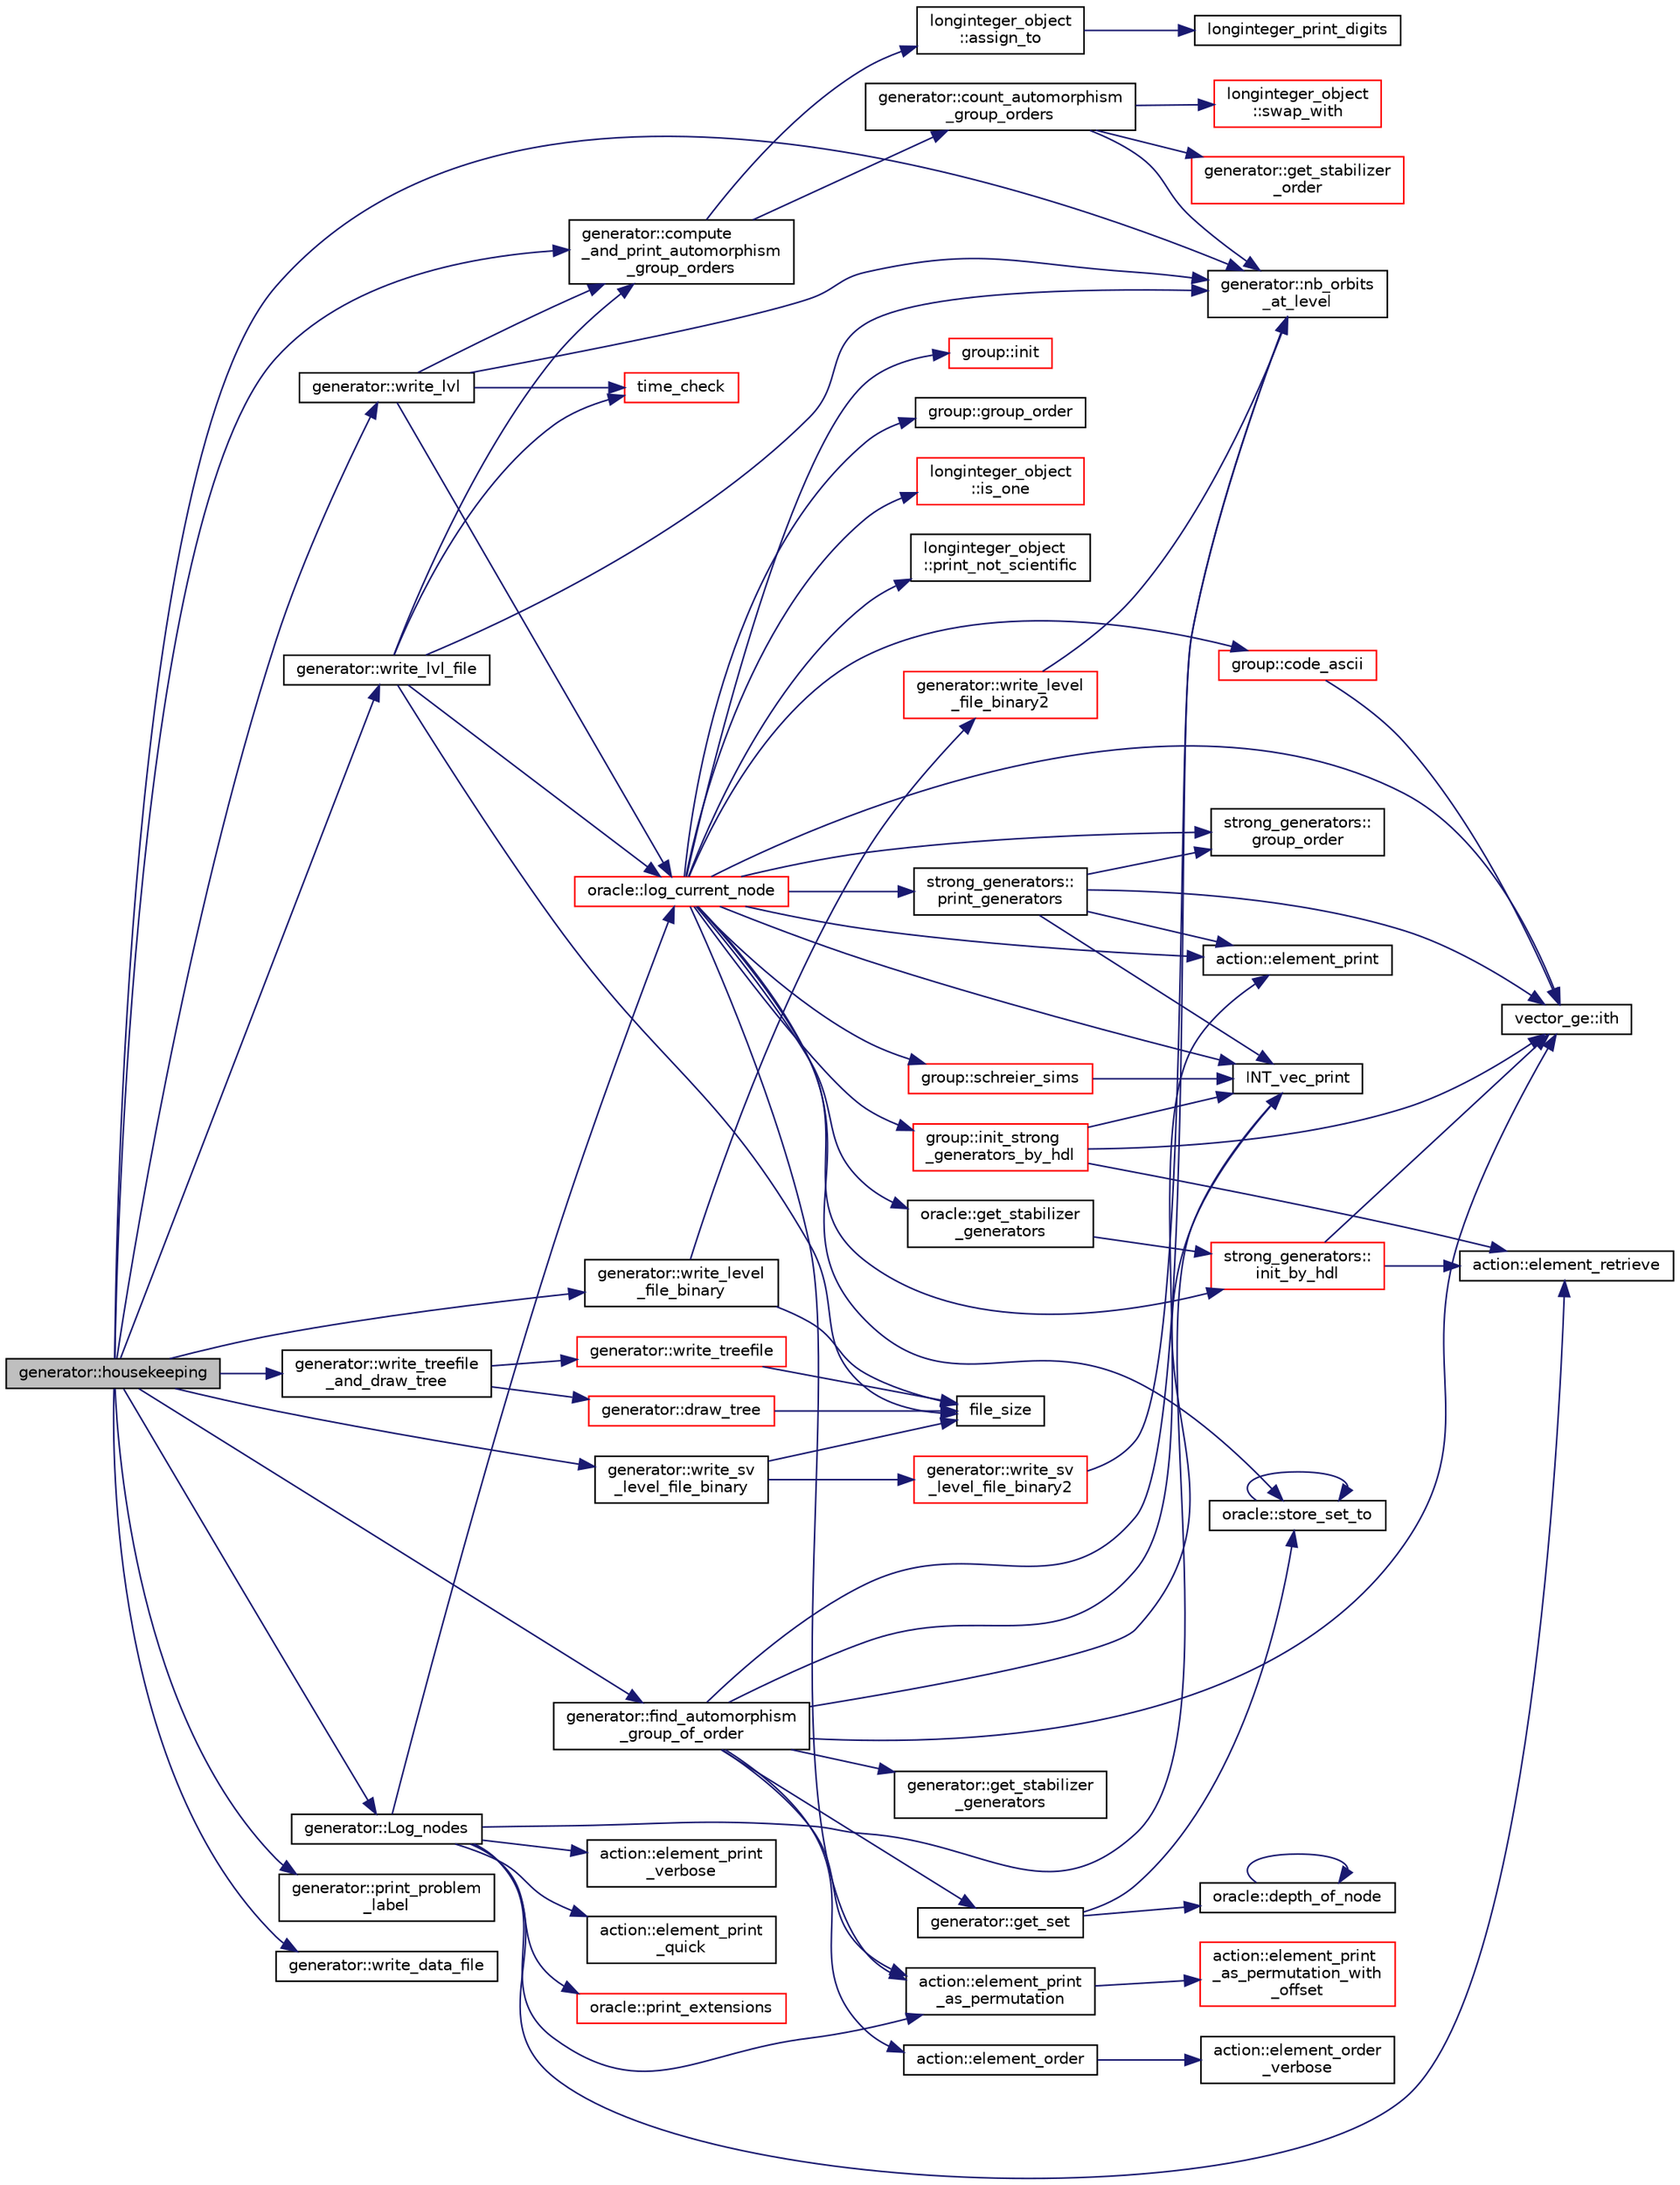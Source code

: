 digraph "generator::housekeeping"
{
  edge [fontname="Helvetica",fontsize="10",labelfontname="Helvetica",labelfontsize="10"];
  node [fontname="Helvetica",fontsize="10",shape=record];
  rankdir="LR";
  Node9343 [label="generator::housekeeping",height=0.2,width=0.4,color="black", fillcolor="grey75", style="filled", fontcolor="black"];
  Node9343 -> Node9344 [color="midnightblue",fontsize="10",style="solid",fontname="Helvetica"];
  Node9344 [label="generator::nb_orbits\l_at_level",height=0.2,width=0.4,color="black", fillcolor="white", style="filled",URL="$d7/d73/classgenerator.html#a020f3d8378448310d044a4a24fadf301"];
  Node9343 -> Node9345 [color="midnightblue",fontsize="10",style="solid",fontname="Helvetica"];
  Node9345 [label="generator::print_problem\l_label",height=0.2,width=0.4,color="black", fillcolor="white", style="filled",URL="$d7/d73/classgenerator.html#a06d3c064ba84ebe8db3537e6273f16c3"];
  Node9343 -> Node9346 [color="midnightblue",fontsize="10",style="solid",fontname="Helvetica"];
  Node9346 [label="generator::compute\l_and_print_automorphism\l_group_orders",height=0.2,width=0.4,color="black", fillcolor="white", style="filled",URL="$d7/d73/classgenerator.html#a97568500aaf76ce2d931cef80a25ee57"];
  Node9346 -> Node9347 [color="midnightblue",fontsize="10",style="solid",fontname="Helvetica"];
  Node9347 [label="generator::count_automorphism\l_group_orders",height=0.2,width=0.4,color="black", fillcolor="white", style="filled",URL="$d7/d73/classgenerator.html#a24c0a9c37f0b2f68c29a9981edce482c"];
  Node9347 -> Node9344 [color="midnightblue",fontsize="10",style="solid",fontname="Helvetica"];
  Node9347 -> Node9348 [color="midnightblue",fontsize="10",style="solid",fontname="Helvetica"];
  Node9348 [label="generator::get_stabilizer\l_order",height=0.2,width=0.4,color="red", fillcolor="white", style="filled",URL="$d7/d73/classgenerator.html#a2a03fc974c76e47e999f3abc99e6b81d"];
  Node9347 -> Node9355 [color="midnightblue",fontsize="10",style="solid",fontname="Helvetica"];
  Node9355 [label="longinteger_object\l::swap_with",height=0.2,width=0.4,color="red", fillcolor="white", style="filled",URL="$dd/d7e/classlonginteger__object.html#ad5b3a13ab9dd9194219627600890aed5"];
  Node9346 -> Node9356 [color="midnightblue",fontsize="10",style="solid",fontname="Helvetica"];
  Node9356 [label="longinteger_object\l::assign_to",height=0.2,width=0.4,color="black", fillcolor="white", style="filled",URL="$dd/d7e/classlonginteger__object.html#a891b9d0947bfce181245ab5cffe9482a"];
  Node9356 -> Node9351 [color="midnightblue",fontsize="10",style="solid",fontname="Helvetica"];
  Node9351 [label="longinteger_print_digits",height=0.2,width=0.4,color="black", fillcolor="white", style="filled",URL="$de/dc5/algebra__and__number__theory_8h.html#ac2bac7b12f5b6440b8dad275cd7a157d"];
  Node9343 -> Node9357 [color="midnightblue",fontsize="10",style="solid",fontname="Helvetica"];
  Node9357 [label="generator::find_automorphism\l_group_of_order",height=0.2,width=0.4,color="black", fillcolor="white", style="filled",URL="$d7/d73/classgenerator.html#a0e1112dc17485a838afe04b4d011a0df"];
  Node9357 -> Node9344 [color="midnightblue",fontsize="10",style="solid",fontname="Helvetica"];
  Node9357 -> Node9358 [color="midnightblue",fontsize="10",style="solid",fontname="Helvetica"];
  Node9358 [label="generator::get_set",height=0.2,width=0.4,color="black", fillcolor="white", style="filled",URL="$d7/d73/classgenerator.html#ad17922da9bcefd923c0b85b70bd7af67"];
  Node9358 -> Node9359 [color="midnightblue",fontsize="10",style="solid",fontname="Helvetica"];
  Node9359 [label="oracle::depth_of_node",height=0.2,width=0.4,color="black", fillcolor="white", style="filled",URL="$d7/da7/classoracle.html#a022e34d01ca887785e17c9f3fb25193e"];
  Node9359 -> Node9359 [color="midnightblue",fontsize="10",style="solid",fontname="Helvetica"];
  Node9358 -> Node9360 [color="midnightblue",fontsize="10",style="solid",fontname="Helvetica"];
  Node9360 [label="oracle::store_set_to",height=0.2,width=0.4,color="black", fillcolor="white", style="filled",URL="$d7/da7/classoracle.html#a4489d03d342f31d1e64632ce4d0e700d"];
  Node9360 -> Node9360 [color="midnightblue",fontsize="10",style="solid",fontname="Helvetica"];
  Node9357 -> Node9361 [color="midnightblue",fontsize="10",style="solid",fontname="Helvetica"];
  Node9361 [label="INT_vec_print",height=0.2,width=0.4,color="black", fillcolor="white", style="filled",URL="$df/dbf/sajeeb_8_c.html#a79a5901af0b47dd0d694109543c027fe"];
  Node9357 -> Node9362 [color="midnightblue",fontsize="10",style="solid",fontname="Helvetica"];
  Node9362 [label="generator::get_stabilizer\l_generators",height=0.2,width=0.4,color="black", fillcolor="white", style="filled",URL="$d7/d73/classgenerator.html#a744da633f741e1aa27701fe9d203d564"];
  Node9357 -> Node9363 [color="midnightblue",fontsize="10",style="solid",fontname="Helvetica"];
  Node9363 [label="action::element_order",height=0.2,width=0.4,color="black", fillcolor="white", style="filled",URL="$d2/d86/classaction.html#a50046bf5383ee5febe5a882677626d34"];
  Node9363 -> Node9364 [color="midnightblue",fontsize="10",style="solid",fontname="Helvetica"];
  Node9364 [label="action::element_order\l_verbose",height=0.2,width=0.4,color="black", fillcolor="white", style="filled",URL="$d2/d86/classaction.html#add2dfd7b5222e51853d8f8dfd53eb95d"];
  Node9357 -> Node9365 [color="midnightblue",fontsize="10",style="solid",fontname="Helvetica"];
  Node9365 [label="vector_ge::ith",height=0.2,width=0.4,color="black", fillcolor="white", style="filled",URL="$d4/d6e/classvector__ge.html#a1ff002e8b746a9beb119d57dcd4a15ff"];
  Node9357 -> Node9366 [color="midnightblue",fontsize="10",style="solid",fontname="Helvetica"];
  Node9366 [label="action::element_print",height=0.2,width=0.4,color="black", fillcolor="white", style="filled",URL="$d2/d86/classaction.html#ae38c3ef3c1125213733d63c6fc3c40cd"];
  Node9357 -> Node9367 [color="midnightblue",fontsize="10",style="solid",fontname="Helvetica"];
  Node9367 [label="action::element_print\l_as_permutation",height=0.2,width=0.4,color="black", fillcolor="white", style="filled",URL="$d2/d86/classaction.html#a2975618a8203187b688a67c947150bb8"];
  Node9367 -> Node9368 [color="midnightblue",fontsize="10",style="solid",fontname="Helvetica"];
  Node9368 [label="action::element_print\l_as_permutation_with\l_offset",height=0.2,width=0.4,color="red", fillcolor="white", style="filled",URL="$d2/d86/classaction.html#addd61d869434abaad431124a6d858396"];
  Node9343 -> Node9379 [color="midnightblue",fontsize="10",style="solid",fontname="Helvetica"];
  Node9379 [label="generator::write_lvl",height=0.2,width=0.4,color="black", fillcolor="white", style="filled",URL="$d7/d73/classgenerator.html#a4427cbf38ba677033cea15f1ca62cce0"];
  Node9379 -> Node9344 [color="midnightblue",fontsize="10",style="solid",fontname="Helvetica"];
  Node9379 -> Node9380 [color="midnightblue",fontsize="10",style="solid",fontname="Helvetica"];
  Node9380 [label="oracle::log_current_node",height=0.2,width=0.4,color="red", fillcolor="white", style="filled",URL="$d7/da7/classoracle.html#a51f9cd387e52812e9a67f4d9cfcca603"];
  Node9380 -> Node9360 [color="midnightblue",fontsize="10",style="solid",fontname="Helvetica"];
  Node9380 -> Node9381 [color="midnightblue",fontsize="10",style="solid",fontname="Helvetica"];
  Node9381 [label="group::init",height=0.2,width=0.4,color="red", fillcolor="white", style="filled",URL="$d1/db7/classgroup.html#a9f5de0500658e265332c7f62c0d3962d"];
  Node9380 -> Node9383 [color="midnightblue",fontsize="10",style="solid",fontname="Helvetica"];
  Node9383 [label="group::init_strong\l_generators_by_hdl",height=0.2,width=0.4,color="red", fillcolor="white", style="filled",URL="$d1/db7/classgroup.html#a65100d600cfb0955dae3582a2d6a2532"];
  Node9383 -> Node9361 [color="midnightblue",fontsize="10",style="solid",fontname="Helvetica"];
  Node9383 -> Node9385 [color="midnightblue",fontsize="10",style="solid",fontname="Helvetica"];
  Node9385 [label="action::element_retrieve",height=0.2,width=0.4,color="black", fillcolor="white", style="filled",URL="$d2/d86/classaction.html#ad28f6f8810ffbad64c1490f78e51e2b1"];
  Node9383 -> Node9365 [color="midnightblue",fontsize="10",style="solid",fontname="Helvetica"];
  Node9380 -> Node9386 [color="midnightblue",fontsize="10",style="solid",fontname="Helvetica"];
  Node9386 [label="strong_generators::\linit_by_hdl",height=0.2,width=0.4,color="red", fillcolor="white", style="filled",URL="$dc/d09/classstrong__generators.html#abe6e1f35365f6d69d230bf0869c32596"];
  Node9386 -> Node9385 [color="midnightblue",fontsize="10",style="solid",fontname="Helvetica"];
  Node9386 -> Node9365 [color="midnightblue",fontsize="10",style="solid",fontname="Helvetica"];
  Node9380 -> Node9388 [color="midnightblue",fontsize="10",style="solid",fontname="Helvetica"];
  Node9388 [label="strong_generators::\lprint_generators",height=0.2,width=0.4,color="black", fillcolor="white", style="filled",URL="$dc/d09/classstrong__generators.html#adccd259b435afd96d89cd664daa6c897"];
  Node9388 -> Node9389 [color="midnightblue",fontsize="10",style="solid",fontname="Helvetica"];
  Node9389 [label="strong_generators::\lgroup_order",height=0.2,width=0.4,color="black", fillcolor="white", style="filled",URL="$dc/d09/classstrong__generators.html#a91f453c2bfd6502b96f4b4eed16beb20"];
  Node9388 -> Node9361 [color="midnightblue",fontsize="10",style="solid",fontname="Helvetica"];
  Node9388 -> Node9366 [color="midnightblue",fontsize="10",style="solid",fontname="Helvetica"];
  Node9388 -> Node9365 [color="midnightblue",fontsize="10",style="solid",fontname="Helvetica"];
  Node9380 -> Node9361 [color="midnightblue",fontsize="10",style="solid",fontname="Helvetica"];
  Node9380 -> Node9390 [color="midnightblue",fontsize="10",style="solid",fontname="Helvetica"];
  Node9390 [label="group::schreier_sims",height=0.2,width=0.4,color="red", fillcolor="white", style="filled",URL="$d1/db7/classgroup.html#a224ed784f302897ca0c0e578446afa08"];
  Node9390 -> Node9361 [color="midnightblue",fontsize="10",style="solid",fontname="Helvetica"];
  Node9380 -> Node9404 [color="midnightblue",fontsize="10",style="solid",fontname="Helvetica"];
  Node9404 [label="group::group_order",height=0.2,width=0.4,color="black", fillcolor="white", style="filled",URL="$d1/db7/classgroup.html#a2d70bcf6a1495e7fb8e16ba7dfadb725"];
  Node9380 -> Node9405 [color="midnightblue",fontsize="10",style="solid",fontname="Helvetica"];
  Node9405 [label="longinteger_object\l::is_one",height=0.2,width=0.4,color="red", fillcolor="white", style="filled",URL="$dd/d7e/classlonginteger__object.html#adeab597c8bb66f36eb085f046d1df656"];
  Node9380 -> Node9407 [color="midnightblue",fontsize="10",style="solid",fontname="Helvetica"];
  Node9407 [label="longinteger_object\l::print_not_scientific",height=0.2,width=0.4,color="black", fillcolor="white", style="filled",URL="$dd/d7e/classlonginteger__object.html#ab80ea5c103cf97de662da3f1c79b2dd4"];
  Node9380 -> Node9408 [color="midnightblue",fontsize="10",style="solid",fontname="Helvetica"];
  Node9408 [label="group::code_ascii",height=0.2,width=0.4,color="red", fillcolor="white", style="filled",URL="$d1/db7/classgroup.html#abb93ebcd087d3f1146f32c2b5203f913"];
  Node9408 -> Node9365 [color="midnightblue",fontsize="10",style="solid",fontname="Helvetica"];
  Node9380 -> Node9413 [color="midnightblue",fontsize="10",style="solid",fontname="Helvetica"];
  Node9413 [label="oracle::get_stabilizer\l_generators",height=0.2,width=0.4,color="black", fillcolor="white", style="filled",URL="$d7/da7/classoracle.html#a55d6b99a05f74278f7cb0e9d9761da24"];
  Node9413 -> Node9386 [color="midnightblue",fontsize="10",style="solid",fontname="Helvetica"];
  Node9380 -> Node9389 [color="midnightblue",fontsize="10",style="solid",fontname="Helvetica"];
  Node9380 -> Node9366 [color="midnightblue",fontsize="10",style="solid",fontname="Helvetica"];
  Node9380 -> Node9365 [color="midnightblue",fontsize="10",style="solid",fontname="Helvetica"];
  Node9380 -> Node9367 [color="midnightblue",fontsize="10",style="solid",fontname="Helvetica"];
  Node9379 -> Node9415 [color="midnightblue",fontsize="10",style="solid",fontname="Helvetica"];
  Node9415 [label="time_check",height=0.2,width=0.4,color="red", fillcolor="white", style="filled",URL="$d9/d60/discreta_8h.html#a04d64356f0c7cb798e55daec998c527e"];
  Node9379 -> Node9346 [color="midnightblue",fontsize="10",style="solid",fontname="Helvetica"];
  Node9343 -> Node9420 [color="midnightblue",fontsize="10",style="solid",fontname="Helvetica"];
  Node9420 [label="generator::write_level\l_file_binary",height=0.2,width=0.4,color="black", fillcolor="white", style="filled",URL="$d7/d73/classgenerator.html#a68629f7faf4c4931f397761f1fdb1463"];
  Node9420 -> Node9421 [color="midnightblue",fontsize="10",style="solid",fontname="Helvetica"];
  Node9421 [label="generator::write_level\l_file_binary2",height=0.2,width=0.4,color="red", fillcolor="white", style="filled",URL="$d7/d73/classgenerator.html#ae37a4c0debe10a44f17db9fb618578ec"];
  Node9421 -> Node9344 [color="midnightblue",fontsize="10",style="solid",fontname="Helvetica"];
  Node9420 -> Node9424 [color="midnightblue",fontsize="10",style="solid",fontname="Helvetica"];
  Node9424 [label="file_size",height=0.2,width=0.4,color="black", fillcolor="white", style="filled",URL="$df/dbf/sajeeb_8_c.html#a5c37cf5785204b6e9adf647dc14d0e50"];
  Node9343 -> Node9425 [color="midnightblue",fontsize="10",style="solid",fontname="Helvetica"];
  Node9425 [label="generator::write_sv\l_level_file_binary",height=0.2,width=0.4,color="black", fillcolor="white", style="filled",URL="$d7/d73/classgenerator.html#ae182254fd2172f14e69dabfd3c63ccdf"];
  Node9425 -> Node9426 [color="midnightblue",fontsize="10",style="solid",fontname="Helvetica"];
  Node9426 [label="generator::write_sv\l_level_file_binary2",height=0.2,width=0.4,color="red", fillcolor="white", style="filled",URL="$d7/d73/classgenerator.html#aee3610f6c181222f40c5ea0ad941ec2c"];
  Node9426 -> Node9344 [color="midnightblue",fontsize="10",style="solid",fontname="Helvetica"];
  Node9425 -> Node9424 [color="midnightblue",fontsize="10",style="solid",fontname="Helvetica"];
  Node9343 -> Node9428 [color="midnightblue",fontsize="10",style="solid",fontname="Helvetica"];
  Node9428 [label="generator::write_lvl_file",height=0.2,width=0.4,color="black", fillcolor="white", style="filled",URL="$d7/d73/classgenerator.html#a3d343cf5a5831b03d1bda3d89b1dd935"];
  Node9428 -> Node9344 [color="midnightblue",fontsize="10",style="solid",fontname="Helvetica"];
  Node9428 -> Node9380 [color="midnightblue",fontsize="10",style="solid",fontname="Helvetica"];
  Node9428 -> Node9415 [color="midnightblue",fontsize="10",style="solid",fontname="Helvetica"];
  Node9428 -> Node9346 [color="midnightblue",fontsize="10",style="solid",fontname="Helvetica"];
  Node9428 -> Node9424 [color="midnightblue",fontsize="10",style="solid",fontname="Helvetica"];
  Node9343 -> Node9429 [color="midnightblue",fontsize="10",style="solid",fontname="Helvetica"];
  Node9429 [label="generator::write_data_file",height=0.2,width=0.4,color="black", fillcolor="white", style="filled",URL="$d7/d73/classgenerator.html#aa25b0081c8700b91500fd47e0424f4cb"];
  Node9343 -> Node9430 [color="midnightblue",fontsize="10",style="solid",fontname="Helvetica"];
  Node9430 [label="generator::Log_nodes",height=0.2,width=0.4,color="black", fillcolor="white", style="filled",URL="$d7/d73/classgenerator.html#ae9af20d24cee32bf11fe6cb9f9d8cfdf"];
  Node9430 -> Node9380 [color="midnightblue",fontsize="10",style="solid",fontname="Helvetica"];
  Node9430 -> Node9385 [color="midnightblue",fontsize="10",style="solid",fontname="Helvetica"];
  Node9430 -> Node9378 [color="midnightblue",fontsize="10",style="solid",fontname="Helvetica"];
  Node9378 [label="action::element_print\l_quick",height=0.2,width=0.4,color="black", fillcolor="white", style="filled",URL="$d2/d86/classaction.html#a4844680cf6750396f76494a28655265b"];
  Node9430 -> Node9367 [color="midnightblue",fontsize="10",style="solid",fontname="Helvetica"];
  Node9430 -> Node9361 [color="midnightblue",fontsize="10",style="solid",fontname="Helvetica"];
  Node9430 -> Node9431 [color="midnightblue",fontsize="10",style="solid",fontname="Helvetica"];
  Node9431 [label="oracle::print_extensions",height=0.2,width=0.4,color="red", fillcolor="white", style="filled",URL="$d7/da7/classoracle.html#a6ea212ee0158a6c6146d54f79ba0e9f3"];
  Node9430 -> Node9433 [color="midnightblue",fontsize="10",style="solid",fontname="Helvetica"];
  Node9433 [label="action::element_print\l_verbose",height=0.2,width=0.4,color="black", fillcolor="white", style="filled",URL="$d2/d86/classaction.html#aa250fc6c8dbc621f4c3b298090bc110b"];
  Node9343 -> Node9434 [color="midnightblue",fontsize="10",style="solid",fontname="Helvetica"];
  Node9434 [label="generator::write_treefile\l_and_draw_tree",height=0.2,width=0.4,color="black", fillcolor="white", style="filled",URL="$d7/d73/classgenerator.html#a70c78f45dba413014287e8cde2f7d6b5"];
  Node9434 -> Node9435 [color="midnightblue",fontsize="10",style="solid",fontname="Helvetica"];
  Node9435 [label="generator::write_treefile",height=0.2,width=0.4,color="red", fillcolor="white", style="filled",URL="$d7/d73/classgenerator.html#a5c684cbe4faa75f676549200c475f5c3"];
  Node9435 -> Node9424 [color="midnightblue",fontsize="10",style="solid",fontname="Helvetica"];
  Node9434 -> Node9437 [color="midnightblue",fontsize="10",style="solid",fontname="Helvetica"];
  Node9437 [label="generator::draw_tree",height=0.2,width=0.4,color="red", fillcolor="white", style="filled",URL="$d7/d73/classgenerator.html#ae3d68e3de8f4a5decdaef2d8008cd4a6"];
  Node9437 -> Node9424 [color="midnightblue",fontsize="10",style="solid",fontname="Helvetica"];
}
